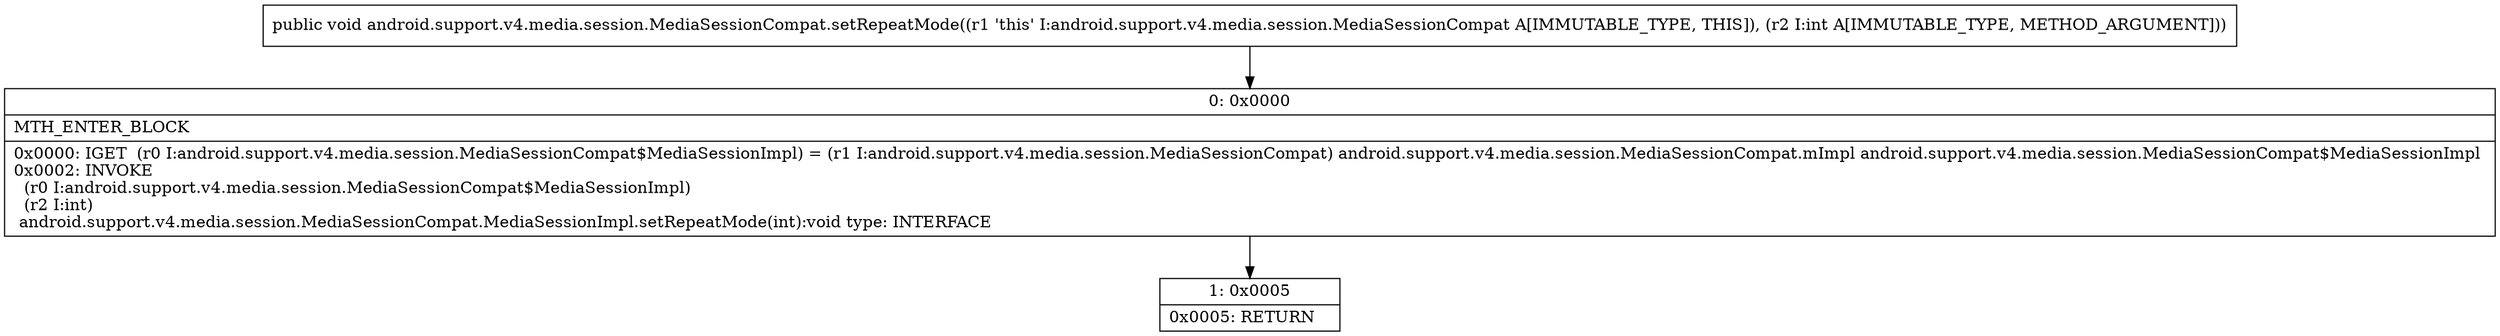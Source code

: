digraph "CFG forandroid.support.v4.media.session.MediaSessionCompat.setRepeatMode(I)V" {
Node_0 [shape=record,label="{0\:\ 0x0000|MTH_ENTER_BLOCK\l|0x0000: IGET  (r0 I:android.support.v4.media.session.MediaSessionCompat$MediaSessionImpl) = (r1 I:android.support.v4.media.session.MediaSessionCompat) android.support.v4.media.session.MediaSessionCompat.mImpl android.support.v4.media.session.MediaSessionCompat$MediaSessionImpl \l0x0002: INVOKE  \l  (r0 I:android.support.v4.media.session.MediaSessionCompat$MediaSessionImpl)\l  (r2 I:int)\l android.support.v4.media.session.MediaSessionCompat.MediaSessionImpl.setRepeatMode(int):void type: INTERFACE \l}"];
Node_1 [shape=record,label="{1\:\ 0x0005|0x0005: RETURN   \l}"];
MethodNode[shape=record,label="{public void android.support.v4.media.session.MediaSessionCompat.setRepeatMode((r1 'this' I:android.support.v4.media.session.MediaSessionCompat A[IMMUTABLE_TYPE, THIS]), (r2 I:int A[IMMUTABLE_TYPE, METHOD_ARGUMENT])) }"];
MethodNode -> Node_0;
Node_0 -> Node_1;
}


